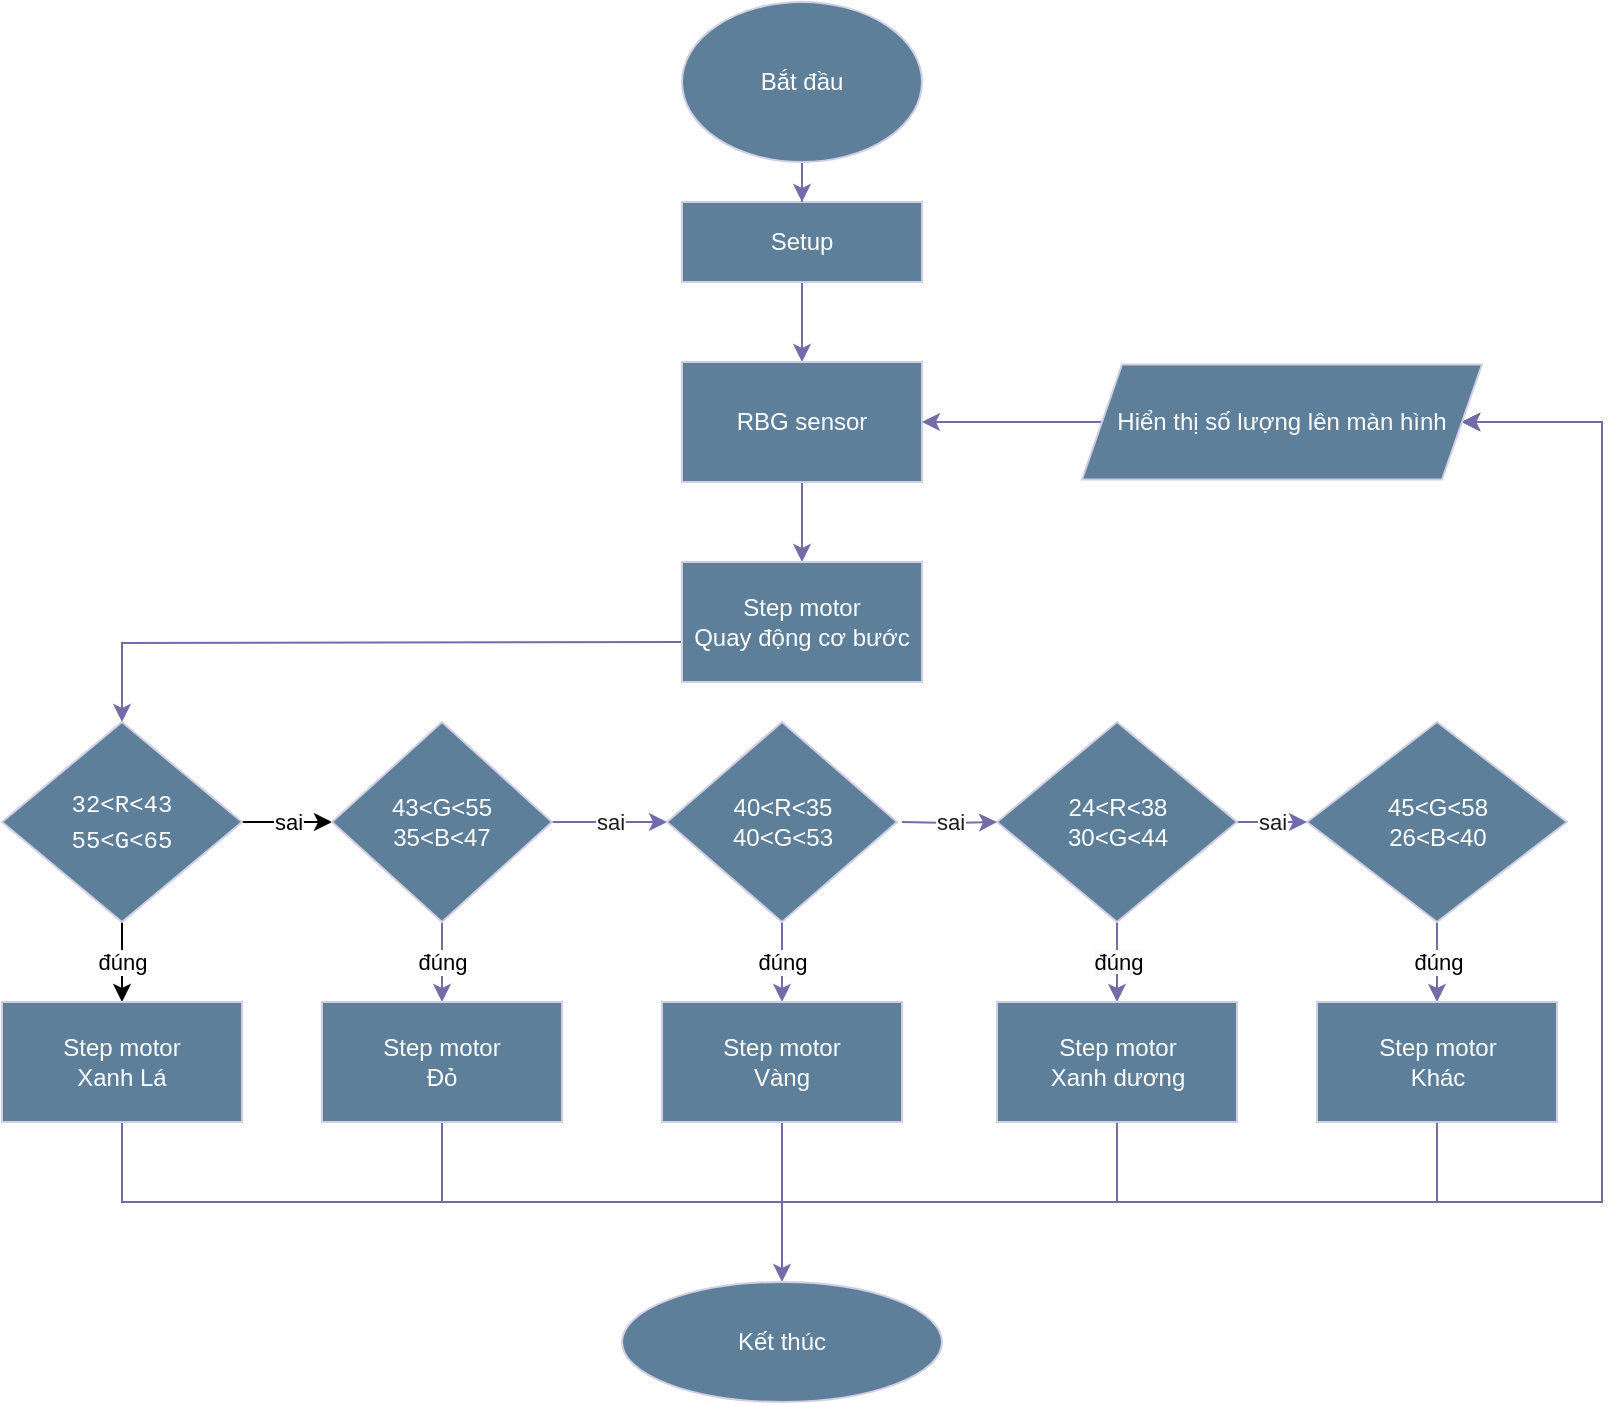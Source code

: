 <mxfile version="21.5.2" type="github">
  <diagram id="C5RBs43oDa-KdzZeNtuy" name="Page-1">
    <mxGraphModel dx="1331" dy="1855" grid="1" gridSize="10" guides="1" tooltips="1" connect="1" arrows="1" fold="1" page="1" pageScale="1" pageWidth="827" pageHeight="1169" math="0" shadow="0">
      <root>
        <mxCell id="WIyWlLk6GJQsqaUBKTNV-0" />
        <mxCell id="WIyWlLk6GJQsqaUBKTNV-1" parent="WIyWlLk6GJQsqaUBKTNV-0" />
        <mxCell id="60gLSOXvwNpFvmlVsd6w-29" value="" style="edgeStyle=orthogonalEdgeStyle;rounded=0;orthogonalLoop=1;jettySize=auto;html=1;strokeColor=#736CA8;fontColor=#1A1A1A;" edge="1" parent="WIyWlLk6GJQsqaUBKTNV-1" source="WIyWlLk6GJQsqaUBKTNV-3" target="W93Tf28osxeGADxXUG6u-61">
          <mxGeometry relative="1" as="geometry" />
        </mxCell>
        <mxCell id="WIyWlLk6GJQsqaUBKTNV-3" value="Setup" style="rounded=0;whiteSpace=wrap;html=1;fontSize=12;glass=0;strokeWidth=1;shadow=0;labelBackgroundColor=none;fillColor=#5D7F99;strokeColor=#D0CEE2;fontColor=#FFFFFF;" parent="WIyWlLk6GJQsqaUBKTNV-1" vertex="1">
          <mxGeometry x="340" width="120" height="40" as="geometry" />
        </mxCell>
        <mxCell id="60gLSOXvwNpFvmlVsd6w-27" value="" style="edgeStyle=orthogonalEdgeStyle;rounded=0;orthogonalLoop=1;jettySize=auto;html=1;strokeColor=#736CA8;fontColor=#1A1A1A;" edge="1" parent="WIyWlLk6GJQsqaUBKTNV-1" source="W93Tf28osxeGADxXUG6u-61" target="60gLSOXvwNpFvmlVsd6w-25">
          <mxGeometry relative="1" as="geometry" />
        </mxCell>
        <mxCell id="W93Tf28osxeGADxXUG6u-61" value="RBG sensor" style="rounded=0;whiteSpace=wrap;html=1;labelBackgroundColor=none;fillColor=#5D7F99;strokeColor=#D0CEE2;fontColor=#FFFFFF;" parent="WIyWlLk6GJQsqaUBKTNV-1" vertex="1">
          <mxGeometry x="340" y="80" width="120" height="60" as="geometry" />
        </mxCell>
        <mxCell id="60gLSOXvwNpFvmlVsd6w-54" value="sai" style="edgeStyle=orthogonalEdgeStyle;orthogonalLoop=1;jettySize=auto;html=1;" edge="1" parent="WIyWlLk6GJQsqaUBKTNV-1" source="W93Tf28osxeGADxXUG6u-64" target="W93Tf28osxeGADxXUG6u-66">
          <mxGeometry relative="1" as="geometry" />
        </mxCell>
        <mxCell id="60gLSOXvwNpFvmlVsd6w-57" value="đúng" style="edgeStyle=orthogonalEdgeStyle;orthogonalLoop=1;jettySize=auto;html=1;" edge="1" parent="WIyWlLk6GJQsqaUBKTNV-1" source="W93Tf28osxeGADxXUG6u-64" target="W93Tf28osxeGADxXUG6u-76">
          <mxGeometry relative="1" as="geometry" />
        </mxCell>
        <mxCell id="W93Tf28osxeGADxXUG6u-64" value="&lt;div style=&quot;font-family: Menlo, Monaco, &amp;quot;Courier New&amp;quot;, monospace; font-weight: normal; font-size: 12px; line-height: 18px;&quot;&gt;&lt;div style=&quot;font-size: 12px;&quot;&gt;32&amp;lt;R&amp;lt;43&lt;/div&gt;&lt;div style=&quot;font-size: 12px;&quot;&gt;55&amp;lt;G&amp;lt;65&lt;/div&gt;&lt;/div&gt;" style="rhombus;whiteSpace=wrap;html=1;rounded=0;fontSize=12;labelBackgroundColor=none;fontColor=#FFFFFF;fillColor=#5D7F99;strokeColor=#D0CEE2;" parent="WIyWlLk6GJQsqaUBKTNV-1" vertex="1">
          <mxGeometry y="260" width="120" height="100" as="geometry" />
        </mxCell>
        <mxCell id="W93Tf28osxeGADxXUG6u-79" value="đúng" style="edgeStyle=orthogonalEdgeStyle;rounded=0;orthogonalLoop=1;jettySize=auto;html=1;labelBackgroundColor=default;strokeColor=#736CA8;fontColor=#000000;" parent="WIyWlLk6GJQsqaUBKTNV-1" source="W93Tf28osxeGADxXUG6u-66" target="W93Tf28osxeGADxXUG6u-78" edge="1">
          <mxGeometry relative="1" as="geometry" />
        </mxCell>
        <mxCell id="60gLSOXvwNpFvmlVsd6w-17" value="sai" style="edgeStyle=orthogonalEdgeStyle;rounded=0;orthogonalLoop=1;jettySize=auto;html=1;strokeColor=#736CA8;fontColor=#1A1A1A;" edge="1" parent="WIyWlLk6GJQsqaUBKTNV-1" source="W93Tf28osxeGADxXUG6u-66" target="W93Tf28osxeGADxXUG6u-70">
          <mxGeometry relative="1" as="geometry" />
        </mxCell>
        <mxCell id="W93Tf28osxeGADxXUG6u-66" value="43&amp;lt;G&amp;lt;55&lt;br&gt;35&amp;lt;B&amp;lt;47" style="rhombus;whiteSpace=wrap;html=1;rounded=0;labelBackgroundColor=none;fillColor=#5D7F99;strokeColor=#D0CEE2;fontColor=#FFFFFF;" parent="WIyWlLk6GJQsqaUBKTNV-1" vertex="1">
          <mxGeometry x="165" y="260" width="110" height="100" as="geometry" />
        </mxCell>
        <mxCell id="W93Tf28osxeGADxXUG6u-85" value="&lt;font color=&quot;#000000&quot;&gt;đúng&lt;br&gt;&lt;/font&gt;" style="edgeStyle=orthogonalEdgeStyle;rounded=0;orthogonalLoop=1;jettySize=auto;html=1;labelBackgroundColor=default;strokeColor=#736CA8;fontColor=#FFFFFF;" parent="WIyWlLk6GJQsqaUBKTNV-1" source="W93Tf28osxeGADxXUG6u-68" target="W93Tf28osxeGADxXUG6u-84" edge="1">
          <mxGeometry relative="1" as="geometry" />
        </mxCell>
        <mxCell id="W93Tf28osxeGADxXUG6u-68" value="45&amp;lt;G&amp;lt;58&lt;br&gt;26&amp;lt;B&amp;lt;40" style="rhombus;whiteSpace=wrap;html=1;rounded=0;labelBackgroundColor=none;fillColor=#5D7F99;strokeColor=#D0CEE2;fontColor=#FFFFFF;" parent="WIyWlLk6GJQsqaUBKTNV-1" vertex="1">
          <mxGeometry x="652.5" y="260" width="130" height="100" as="geometry" />
        </mxCell>
        <mxCell id="W93Tf28osxeGADxXUG6u-83" value="&lt;span style=&quot;color: rgb(0, 0, 0); font-family: Helvetica; font-size: 11px; font-style: normal; font-variant-ligatures: normal; font-variant-caps: normal; font-weight: 400; letter-spacing: normal; orphans: 2; text-align: center; text-indent: 0px; text-transform: none; widows: 2; word-spacing: 0px; -webkit-text-stroke-width: 0px; background-color: rgb(251, 251, 251); text-decoration-thickness: initial; text-decoration-style: initial; text-decoration-color: initial; float: none; display: inline !important;&quot;&gt;đúng&lt;/span&gt;" style="edgeStyle=orthogonalEdgeStyle;rounded=0;orthogonalLoop=1;jettySize=auto;html=1;labelBackgroundColor=none;strokeColor=#736CA8;fontColor=#FFFFFF;" parent="WIyWlLk6GJQsqaUBKTNV-1" source="W93Tf28osxeGADxXUG6u-69" target="W93Tf28osxeGADxXUG6u-82" edge="1">
          <mxGeometry relative="1" as="geometry" />
        </mxCell>
        <mxCell id="60gLSOXvwNpFvmlVsd6w-19" value="sai" style="edgeStyle=orthogonalEdgeStyle;rounded=0;orthogonalLoop=1;jettySize=auto;html=1;strokeColor=#736CA8;fontColor=#1A1A1A;" edge="1" parent="WIyWlLk6GJQsqaUBKTNV-1" source="W93Tf28osxeGADxXUG6u-69" target="W93Tf28osxeGADxXUG6u-68">
          <mxGeometry relative="1" as="geometry" />
        </mxCell>
        <mxCell id="W93Tf28osxeGADxXUG6u-69" value="24&amp;lt;R&amp;lt;38&lt;br&gt;30&amp;lt;G&amp;lt;44" style="rhombus;whiteSpace=wrap;html=1;rounded=0;labelBackgroundColor=none;fillColor=#5D7F99;strokeColor=#D0CEE2;fontColor=#FFFFFF;" parent="WIyWlLk6GJQsqaUBKTNV-1" vertex="1">
          <mxGeometry x="497.5" y="260" width="120" height="100" as="geometry" />
        </mxCell>
        <mxCell id="W93Tf28osxeGADxXUG6u-81" value="đúng" style="edgeStyle=orthogonalEdgeStyle;rounded=0;orthogonalLoop=1;jettySize=auto;html=1;labelBackgroundColor=default;strokeColor=#736CA8;fontColor=default;exitX=0.5;exitY=1;exitDx=0;exitDy=0;" parent="WIyWlLk6GJQsqaUBKTNV-1" source="W93Tf28osxeGADxXUG6u-70" target="W93Tf28osxeGADxXUG6u-80" edge="1">
          <mxGeometry relative="1" as="geometry" />
        </mxCell>
        <mxCell id="60gLSOXvwNpFvmlVsd6w-18" value="sai" style="edgeStyle=orthogonalEdgeStyle;rounded=0;orthogonalLoop=1;jettySize=auto;html=1;strokeColor=#736CA8;fontColor=#1A1A1A;" edge="1" parent="WIyWlLk6GJQsqaUBKTNV-1" target="W93Tf28osxeGADxXUG6u-69">
          <mxGeometry relative="1" as="geometry">
            <mxPoint x="450" y="310" as="sourcePoint" />
          </mxGeometry>
        </mxCell>
        <mxCell id="W93Tf28osxeGADxXUG6u-70" value="40&amp;lt;R&amp;lt;35&lt;br&gt;40&amp;lt;G&amp;lt;53" style="rhombus;whiteSpace=wrap;html=1;rounded=0;labelBackgroundColor=none;fillColor=#5D7F99;strokeColor=#D0CEE2;fontColor=#FFFFFF;" parent="WIyWlLk6GJQsqaUBKTNV-1" vertex="1">
          <mxGeometry x="332.5" y="260" width="115" height="100" as="geometry" />
        </mxCell>
        <mxCell id="60gLSOXvwNpFvmlVsd6w-43" style="edgeStyle=orthogonalEdgeStyle;rounded=0;orthogonalLoop=1;jettySize=auto;html=1;entryX=1;entryY=0.5;entryDx=0;entryDy=0;strokeColor=#736CA8;fontColor=#1A1A1A;exitX=0.5;exitY=1;exitDx=0;exitDy=0;" edge="1" parent="WIyWlLk6GJQsqaUBKTNV-1" source="W93Tf28osxeGADxXUG6u-76" target="W93Tf28osxeGADxXUG6u-115">
          <mxGeometry relative="1" as="geometry">
            <Array as="points">
              <mxPoint x="60" y="500" />
              <mxPoint x="800" y="500" />
              <mxPoint x="800" y="110" />
            </Array>
          </mxGeometry>
        </mxCell>
        <mxCell id="W93Tf28osxeGADxXUG6u-76" value="Step motor&lt;br&gt;Xanh Lá" style="whiteSpace=wrap;html=1;rounded=0;labelBackgroundColor=none;fillColor=#5D7F99;strokeColor=#D0CEE2;fontColor=#FFFFFF;" parent="WIyWlLk6GJQsqaUBKTNV-1" vertex="1">
          <mxGeometry y="400" width="120" height="60" as="geometry" />
        </mxCell>
        <mxCell id="60gLSOXvwNpFvmlVsd6w-42" style="edgeStyle=orthogonalEdgeStyle;rounded=0;orthogonalLoop=1;jettySize=auto;html=1;entryX=1;entryY=0.5;entryDx=0;entryDy=0;strokeColor=#736CA8;fontColor=#1A1A1A;" edge="1" parent="WIyWlLk6GJQsqaUBKTNV-1" source="W93Tf28osxeGADxXUG6u-78" target="W93Tf28osxeGADxXUG6u-115">
          <mxGeometry relative="1" as="geometry">
            <Array as="points">
              <mxPoint x="220" y="500" />
              <mxPoint x="800" y="500" />
              <mxPoint x="800" y="110" />
            </Array>
          </mxGeometry>
        </mxCell>
        <mxCell id="W93Tf28osxeGADxXUG6u-78" value="&lt;span style=&quot;font-family: Helvetica; font-size: 12px; font-style: normal; font-variant-ligatures: normal; font-variant-caps: normal; font-weight: 400; letter-spacing: normal; orphans: 2; text-align: center; text-indent: 0px; text-transform: none; widows: 2; word-spacing: 0px; -webkit-text-stroke-width: 0px; text-decoration-thickness: initial; text-decoration-style: initial; text-decoration-color: initial; float: none; display: inline !important;&quot;&gt;Step motor&lt;br&gt;Đỏ&lt;br&gt;&lt;/span&gt;" style="whiteSpace=wrap;html=1;rounded=0;labelBackgroundColor=none;fillColor=#5D7F99;strokeColor=#D0CEE2;fontColor=#FFFFFF;" parent="WIyWlLk6GJQsqaUBKTNV-1" vertex="1">
          <mxGeometry x="160" y="400" width="120" height="60" as="geometry" />
        </mxCell>
        <mxCell id="60gLSOXvwNpFvmlVsd6w-41" style="edgeStyle=orthogonalEdgeStyle;rounded=0;orthogonalLoop=1;jettySize=auto;html=1;entryX=1;entryY=0.5;entryDx=0;entryDy=0;strokeColor=#736CA8;fontColor=#1A1A1A;" edge="1" parent="WIyWlLk6GJQsqaUBKTNV-1" source="W93Tf28osxeGADxXUG6u-80" target="W93Tf28osxeGADxXUG6u-115">
          <mxGeometry relative="1" as="geometry">
            <Array as="points">
              <mxPoint x="390" y="500" />
              <mxPoint x="800" y="500" />
              <mxPoint x="800" y="110" />
            </Array>
          </mxGeometry>
        </mxCell>
        <mxCell id="60gLSOXvwNpFvmlVsd6w-44" style="edgeStyle=orthogonalEdgeStyle;rounded=0;orthogonalLoop=1;jettySize=auto;html=1;entryX=0.5;entryY=0;entryDx=0;entryDy=0;strokeColor=#736CA8;fontColor=#1A1A1A;" edge="1" parent="WIyWlLk6GJQsqaUBKTNV-1" source="W93Tf28osxeGADxXUG6u-80" target="W93Tf28osxeGADxXUG6u-121">
          <mxGeometry relative="1" as="geometry" />
        </mxCell>
        <mxCell id="W93Tf28osxeGADxXUG6u-80" value="&lt;span style=&quot;font-family: Helvetica; font-size: 12px; font-style: normal; font-variant-ligatures: normal; font-variant-caps: normal; font-weight: 400; letter-spacing: normal; orphans: 2; text-align: center; text-indent: 0px; text-transform: none; widows: 2; word-spacing: 0px; -webkit-text-stroke-width: 0px; text-decoration-thickness: initial; text-decoration-style: initial; text-decoration-color: initial; float: none; display: inline !important;&quot;&gt;Step motor&lt;br&gt;Vàng&lt;br&gt;&lt;/span&gt;" style="whiteSpace=wrap;html=1;rounded=0;labelBackgroundColor=none;fillColor=#5D7F99;strokeColor=#D0CEE2;fontColor=#FFFFFF;" parent="WIyWlLk6GJQsqaUBKTNV-1" vertex="1">
          <mxGeometry x="330" y="400" width="120" height="60" as="geometry" />
        </mxCell>
        <mxCell id="60gLSOXvwNpFvmlVsd6w-40" style="edgeStyle=orthogonalEdgeStyle;rounded=0;orthogonalLoop=1;jettySize=auto;html=1;entryX=1;entryY=0.5;entryDx=0;entryDy=0;strokeColor=#736CA8;fontColor=#1A1A1A;" edge="1" parent="WIyWlLk6GJQsqaUBKTNV-1" source="W93Tf28osxeGADxXUG6u-82" target="W93Tf28osxeGADxXUG6u-115">
          <mxGeometry relative="1" as="geometry">
            <Array as="points">
              <mxPoint x="558" y="500" />
              <mxPoint x="800" y="500" />
              <mxPoint x="800" y="110" />
            </Array>
          </mxGeometry>
        </mxCell>
        <mxCell id="W93Tf28osxeGADxXUG6u-82" value="&lt;span style=&quot;font-family: Helvetica; font-size: 12px; font-style: normal; font-variant-ligatures: normal; font-variant-caps: normal; font-weight: 400; letter-spacing: normal; orphans: 2; text-align: center; text-indent: 0px; text-transform: none; widows: 2; word-spacing: 0px; -webkit-text-stroke-width: 0px; text-decoration-thickness: initial; text-decoration-style: initial; text-decoration-color: initial; float: none; display: inline !important;&quot;&gt;Step motor&lt;br&gt;Xanh dương&lt;br&gt;&lt;/span&gt;" style="whiteSpace=wrap;html=1;rounded=0;labelBackgroundColor=none;fillColor=#5D7F99;strokeColor=#D0CEE2;fontColor=#FFFFFF;" parent="WIyWlLk6GJQsqaUBKTNV-1" vertex="1">
          <mxGeometry x="497.5" y="400" width="120" height="60" as="geometry" />
        </mxCell>
        <mxCell id="60gLSOXvwNpFvmlVsd6w-39" style="edgeStyle=orthogonalEdgeStyle;rounded=0;orthogonalLoop=1;jettySize=auto;html=1;entryX=1;entryY=0.5;entryDx=0;entryDy=0;strokeColor=#736CA8;fontColor=#1A1A1A;" edge="1" parent="WIyWlLk6GJQsqaUBKTNV-1" source="W93Tf28osxeGADxXUG6u-84" target="W93Tf28osxeGADxXUG6u-115">
          <mxGeometry relative="1" as="geometry">
            <Array as="points">
              <mxPoint x="718" y="500" />
              <mxPoint x="800" y="500" />
              <mxPoint x="800" y="110" />
            </Array>
          </mxGeometry>
        </mxCell>
        <mxCell id="W93Tf28osxeGADxXUG6u-84" value="&lt;span style=&quot;font-family: Helvetica; font-size: 12px; font-style: normal; font-variant-ligatures: normal; font-variant-caps: normal; font-weight: 400; letter-spacing: normal; orphans: 2; text-align: center; text-indent: 0px; text-transform: none; widows: 2; word-spacing: 0px; -webkit-text-stroke-width: 0px; text-decoration-thickness: initial; text-decoration-style: initial; text-decoration-color: initial; float: none; display: inline !important;&quot;&gt;Step motor&lt;br&gt;Khác&lt;br&gt;&lt;/span&gt;" style="whiteSpace=wrap;html=1;rounded=0;labelBackgroundColor=none;fillColor=#5D7F99;strokeColor=#D0CEE2;fontColor=#FFFFFF;" parent="WIyWlLk6GJQsqaUBKTNV-1" vertex="1">
          <mxGeometry x="657.5" y="400" width="120" height="60" as="geometry" />
        </mxCell>
        <mxCell id="60gLSOXvwNpFvmlVsd6w-30" value="" style="edgeStyle=orthogonalEdgeStyle;rounded=0;orthogonalLoop=1;jettySize=auto;html=1;strokeColor=#736CA8;fontColor=#1A1A1A;" edge="1" parent="WIyWlLk6GJQsqaUBKTNV-1" source="W93Tf28osxeGADxXUG6u-115" target="W93Tf28osxeGADxXUG6u-61">
          <mxGeometry relative="1" as="geometry" />
        </mxCell>
        <mxCell id="W93Tf28osxeGADxXUG6u-115" value="Hiển thị số lượng lên màn hình" style="shape=parallelogram;perimeter=parallelogramPerimeter;whiteSpace=wrap;html=1;fixedSize=1;labelBackgroundColor=none;fillColor=#5D7F99;strokeColor=#D0CEE2;fontColor=#FFFFFF;rounded=0;" parent="WIyWlLk6GJQsqaUBKTNV-1" vertex="1">
          <mxGeometry x="540" y="81.25" width="200" height="57.5" as="geometry" />
        </mxCell>
        <mxCell id="W93Tf28osxeGADxXUG6u-121" value="Kết thúc" style="ellipse;whiteSpace=wrap;html=1;labelBackgroundColor=none;fillColor=#5D7F99;strokeColor=#D0CEE2;fontColor=#FFFFFF;rounded=0;" parent="WIyWlLk6GJQsqaUBKTNV-1" vertex="1">
          <mxGeometry x="310" y="540" width="160" height="60" as="geometry" />
        </mxCell>
        <mxCell id="60gLSOXvwNpFvmlVsd6w-2" value="" style="edgeStyle=orthogonalEdgeStyle;rounded=0;orthogonalLoop=1;jettySize=auto;html=1;strokeColor=#736CA8;fontColor=#FFFFFF;" edge="1" parent="WIyWlLk6GJQsqaUBKTNV-1" source="60gLSOXvwNpFvmlVsd6w-0" target="WIyWlLk6GJQsqaUBKTNV-3">
          <mxGeometry relative="1" as="geometry" />
        </mxCell>
        <mxCell id="60gLSOXvwNpFvmlVsd6w-0" value="Bắt đầu" style="ellipse;whiteSpace=wrap;html=1;strokeColor=#D0CEE2;fontColor=#FFFFFF;fillColor=#5D7F99;rounded=0;" vertex="1" parent="WIyWlLk6GJQsqaUBKTNV-1">
          <mxGeometry x="340" y="-100" width="120" height="80" as="geometry" />
        </mxCell>
        <mxCell id="60gLSOXvwNpFvmlVsd6w-28" style="edgeStyle=orthogonalEdgeStyle;rounded=0;orthogonalLoop=1;jettySize=auto;html=1;entryX=0.5;entryY=0;entryDx=0;entryDy=0;strokeColor=#736CA8;fontColor=#1A1A1A;" edge="1" parent="WIyWlLk6GJQsqaUBKTNV-1" target="W93Tf28osxeGADxXUG6u-64">
          <mxGeometry relative="1" as="geometry">
            <mxPoint x="340" y="220" as="sourcePoint" />
          </mxGeometry>
        </mxCell>
        <mxCell id="60gLSOXvwNpFvmlVsd6w-25" value="Step motor&lt;br&gt;Quay động cơ bước" style="rounded=0;whiteSpace=wrap;html=1;labelBackgroundColor=none;fillColor=#5D7F99;strokeColor=#D0CEE2;fontColor=#FFFFFF;" vertex="1" parent="WIyWlLk6GJQsqaUBKTNV-1">
          <mxGeometry x="340" y="180" width="120" height="60" as="geometry" />
        </mxCell>
      </root>
    </mxGraphModel>
  </diagram>
</mxfile>
